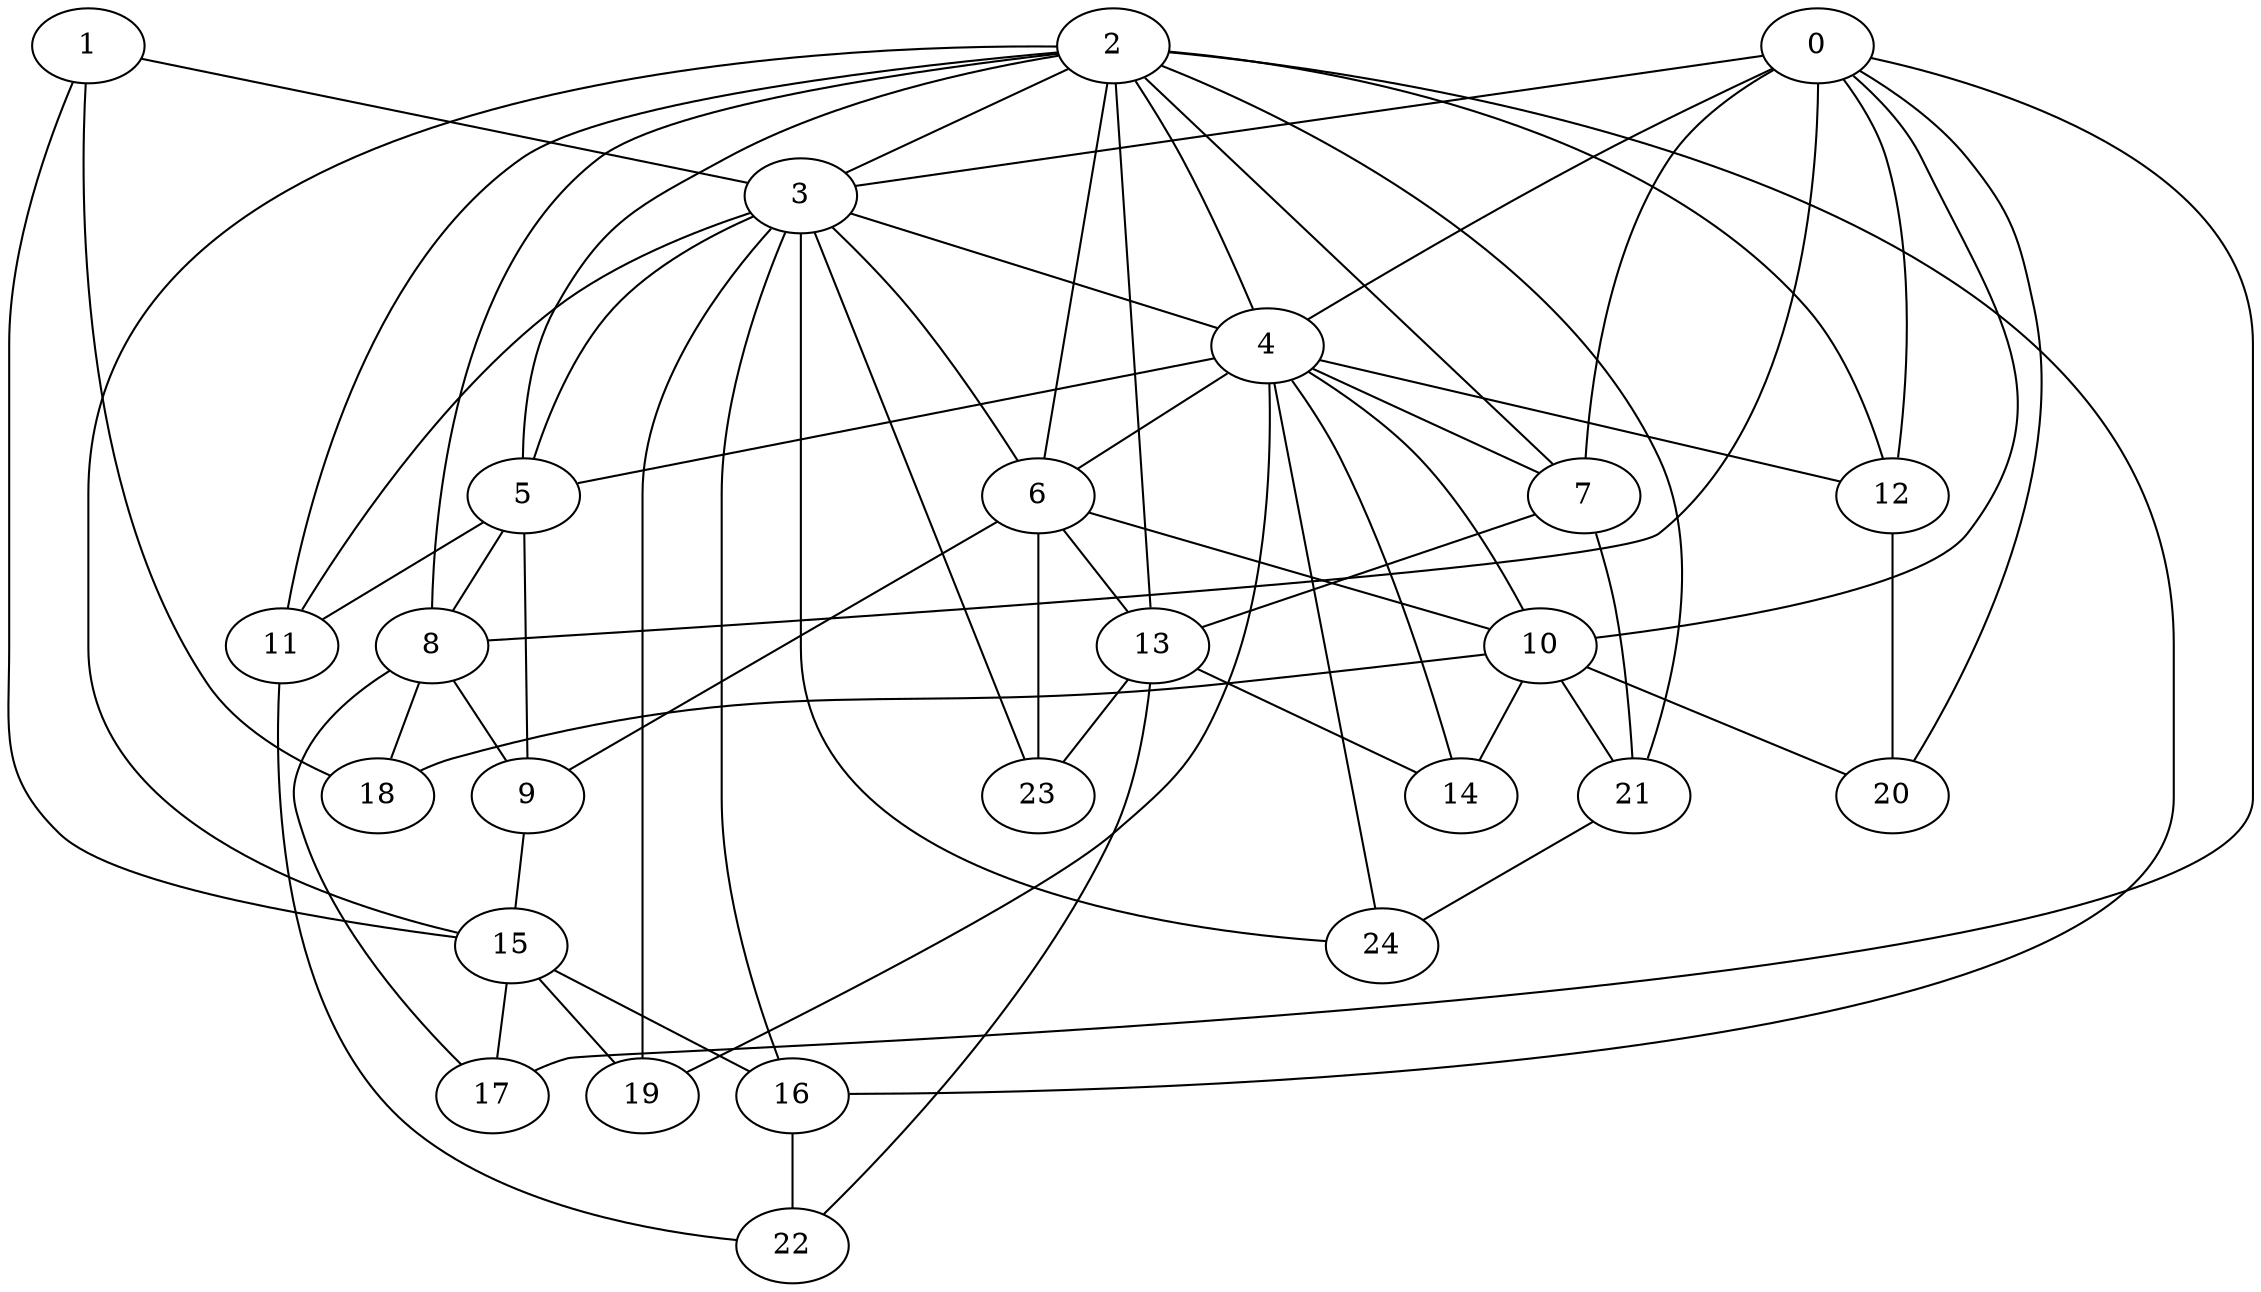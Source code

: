 strict graph "barabasi_albert_graph(25,3)" {
0;
1;
2;
3;
4;
5;
6;
7;
8;
9;
10;
11;
12;
13;
14;
15;
16;
17;
18;
19;
20;
21;
22;
23;
24;
0 -- 3  [is_available=True, prob="0.177600379321"];
0 -- 4  [is_available=True, prob="0.401034754443"];
0 -- 7  [is_available=True, prob="0.474617213165"];
0 -- 8  [is_available=True, prob="0.972187649666"];
0 -- 10  [is_available=True, prob="0.79079195474"];
0 -- 12  [is_available=True, prob="0.263138456059"];
0 -- 17  [is_available=True, prob="0.342027647343"];
0 -- 20  [is_available=True, prob="1.0"];
1 -- 18  [is_available=True, prob="1.0"];
1 -- 3  [is_available=True, prob="0.366923297868"];
1 -- 15  [is_available=True, prob="0.995071537143"];
2 -- 3  [is_available=True, prob="1.0"];
2 -- 4  [is_available=True, prob="1.0"];
2 -- 5  [is_available=True, prob="0.0188022167394"];
2 -- 6  [is_available=True, prob="0.975969257244"];
2 -- 7  [is_available=True, prob="1.0"];
2 -- 8  [is_available=True, prob="0.865561737798"];
2 -- 11  [is_available=True, prob="1.0"];
2 -- 12  [is_available=True, prob="0.679113412009"];
2 -- 13  [is_available=True, prob="1.0"];
2 -- 15  [is_available=True, prob="0.632109622979"];
2 -- 16  [is_available=True, prob="0.539963433885"];
2 -- 21  [is_available=True, prob="0.978418019063"];
3 -- 4  [is_available=True, prob="0.408432338188"];
3 -- 5  [is_available=True, prob="1.0"];
3 -- 6  [is_available=True, prob="0.591771500832"];
3 -- 11  [is_available=True, prob="0.886120635706"];
3 -- 16  [is_available=True, prob="0.431895679442"];
3 -- 19  [is_available=True, prob="0.0746142388632"];
3 -- 23  [is_available=True, prob="0.819362169591"];
3 -- 24  [is_available=True, prob="1.0"];
4 -- 5  [is_available=True, prob="0.557465670957"];
4 -- 6  [is_available=True, prob="0.446995836713"];
4 -- 7  [is_available=True, prob="0.316417195338"];
4 -- 10  [is_available=True, prob="0.89392620351"];
4 -- 12  [is_available=True, prob="0.720018086502"];
4 -- 14  [is_available=True, prob="0.613222663234"];
4 -- 19  [is_available=True, prob="1.0"];
4 -- 24  [is_available=True, prob="0.575273138896"];
5 -- 8  [is_available=True, prob="1.0"];
5 -- 9  [is_available=True, prob="1.0"];
5 -- 11  [is_available=True, prob="0.21583642823"];
6 -- 9  [is_available=True, prob="0.884621209757"];
6 -- 10  [is_available=True, prob="0.470010254445"];
6 -- 13  [is_available=True, prob="0.806838874645"];
6 -- 23  [is_available=True, prob="0.0896189437541"];
7 -- 13  [is_available=True, prob="0.0785968232552"];
7 -- 21  [is_available=True, prob="0.726738417197"];
8 -- 9  [is_available=True, prob="0.146784478408"];
8 -- 17  [is_available=True, prob="0.810713993706"];
8 -- 18  [is_available=True, prob="1.0"];
9 -- 15  [is_available=True, prob="0.67344258424"];
10 -- 14  [is_available=True, prob="0.692324902015"];
10 -- 18  [is_available=True, prob="0.735309625641"];
10 -- 20  [is_available=True, prob="0.912620121364"];
10 -- 21  [is_available=True, prob="0.0739792605762"];
11 -- 22  [is_available=True, prob="1.0"];
12 -- 20  [is_available=True, prob="0.803060031497"];
13 -- 14  [is_available=True, prob="0.686127847456"];
13 -- 22  [is_available=True, prob="0.329670161391"];
13 -- 23  [is_available=True, prob="0.337003261413"];
15 -- 16  [is_available=True, prob="0.289775336004"];
15 -- 17  [is_available=True, prob="0.188143243678"];
15 -- 19  [is_available=True, prob="0.731190584769"];
16 -- 22  [is_available=True, prob="0.769951378357"];
21 -- 24  [is_available=True, prob="0.0338042833565"];
}
